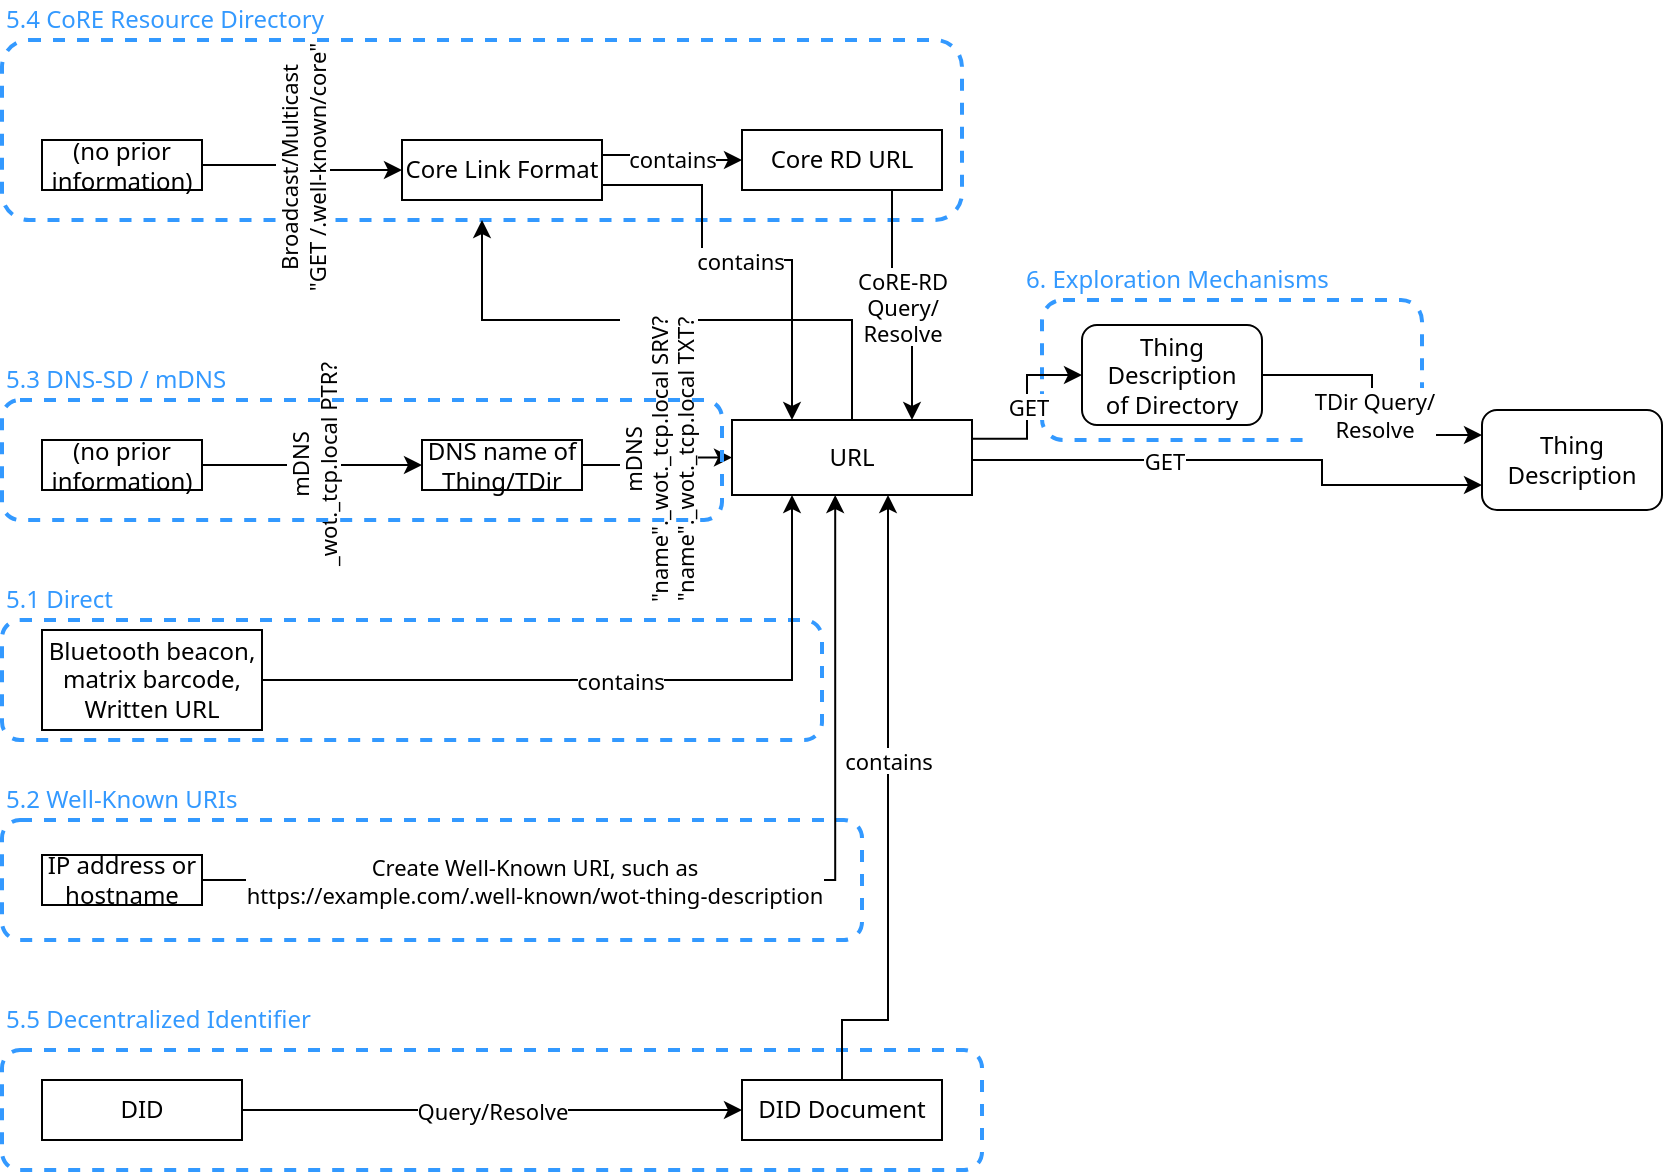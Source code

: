 <mxfile version="16.4.0" type="device"><diagram id="EUU0uG70BVmWCHlrxOuo" name="Page-1"><mxGraphModel dx="1952" dy="615" grid="1" gridSize="10" guides="1" tooltips="1" connect="1" arrows="1" fold="1" page="1" pageScale="1" pageWidth="850" pageHeight="1100" math="0" shadow="0" extFonts="Noto Sans^https://fonts.googleapis.com/css?family=Noto+Sans"><root><mxCell id="0"/><mxCell id="1" parent="0"/><mxCell id="IaaDOXxbcvO25jp5HzXw-26" value="" style="rounded=1;whiteSpace=wrap;html=1;fillColor=none;strokeWidth=2;dashed=1;strokeColor=#3399FF;fontFamily=Noto Sans;fontSource=https%3A%2F%2Ffonts.googleapis.com%2Fcss%3Ffamily%3DNoto%2BSans;" parent="1" vertex="1"><mxGeometry y="695" width="490" height="60" as="geometry"/></mxCell><mxCell id="IaaDOXxbcvO25jp5HzXw-24" value="" style="rounded=1;whiteSpace=wrap;html=1;fillColor=none;strokeWidth=2;dashed=1;strokeColor=#3399FF;fontFamily=Noto Sans;fontSource=https%3A%2F%2Ffonts.googleapis.com%2Fcss%3Ffamily%3DNoto%2BSans;" parent="1" vertex="1"><mxGeometry y="480" width="410" height="60" as="geometry"/></mxCell><mxCell id="IaaDOXxbcvO25jp5HzXw-19" value="" style="rounded=1;whiteSpace=wrap;html=1;fillColor=none;strokeWidth=2;dashed=1;strokeColor=#3399FF;fontFamily=Noto Sans;fontSource=https%3A%2F%2Ffonts.googleapis.com%2Fcss%3Ffamily%3DNoto%2BSans;" parent="1" vertex="1"><mxGeometry y="190" width="480" height="90" as="geometry"/></mxCell><mxCell id="IaaDOXxbcvO25jp5HzXw-28" value="" style="rounded=1;whiteSpace=wrap;html=1;fillColor=none;strokeWidth=2;dashed=1;strokeColor=#3399FF;fontFamily=Noto Sans;fontSource=https%3A%2F%2Ffonts.googleapis.com%2Fcss%3Ffamily%3DNoto%2BSans;" parent="1" vertex="1"><mxGeometry x="520" y="320" width="190" height="70" as="geometry"/></mxCell><mxCell id="Z3I2DZgx9jWYCCeo3zKG-24" value="CoRE-RD&lt;br&gt;&lt;div&gt;Query/&lt;/div&gt;&lt;div&gt;Resolve&lt;br&gt;&lt;/div&gt;" style="edgeStyle=orthogonalEdgeStyle;rounded=0;orthogonalLoop=1;jettySize=auto;html=1;exitX=0.75;exitY=0;exitDx=0;exitDy=0;entryX=0.75;entryY=1;entryDx=0;entryDy=0;startArrow=classic;startFill=1;endArrow=none;endFill=0;fontFamily=Noto Sans;fontSource=https%3A%2F%2Ffonts.googleapis.com%2Fcss%3Ffamily%3DNoto%2BSans;" parent="1" source="Z3I2DZgx9jWYCCeo3zKG-5" target="Z3I2DZgx9jWYCCeo3zKG-20" edge="1"><mxGeometry relative="1" as="geometry"><mxPoint x="749.04" y="240.99" as="targetPoint"/></mxGeometry></mxCell><mxCell id="RiIqF8UuUlekeBO_t_7H-3" value="&lt;div&gt;Thing&lt;/div&gt;&lt;div&gt;Description&lt;br&gt;&lt;/div&gt;" style="rounded=1;whiteSpace=wrap;html=1;fontFamily=Noto Sans;fontSource=https%3A%2F%2Ffonts.googleapis.com%2Fcss%3Ffamily%3DNoto%2BSans;" parent="1" vertex="1"><mxGeometry x="740" y="375" width="90" height="50" as="geometry"/></mxCell><mxCell id="Z3I2DZgx9jWYCCeo3zKG-6" style="edgeStyle=orthogonalEdgeStyle;rounded=0;orthogonalLoop=1;jettySize=auto;html=1;entryX=0;entryY=0.25;entryDx=0;entryDy=0;exitX=1;exitY=0.5;exitDx=0;exitDy=0;fontFamily=Noto Sans;fontSource=https%3A%2F%2Ffonts.googleapis.com%2Fcss%3Ffamily%3DNoto%2BSans;" parent="1" source="IaaDOXxbcvO25jp5HzXw-12" target="RiIqF8UuUlekeBO_t_7H-3" edge="1"><mxGeometry relative="1" as="geometry"><mxPoint x="660" y="277.5" as="sourcePoint"/><mxPoint x="710" y="377.5" as="targetPoint"/></mxGeometry></mxCell><mxCell id="Z3I2DZgx9jWYCCeo3zKG-10" value="&lt;div&gt;TDir Query/&lt;/div&gt;&lt;div&gt;Resolve&lt;br&gt;&lt;/div&gt;" style="edgeLabel;html=1;align=center;verticalAlign=middle;resizable=0;points=[];fontFamily=Noto Sans;fontSource=https%3A%2F%2Ffonts.googleapis.com%2Fcss%3Ffamily%3DNoto%2BSans;" parent="Z3I2DZgx9jWYCCeo3zKG-6" vertex="1" connectable="0"><mxGeometry x="0.067" y="1" relative="1" as="geometry"><mxPoint as="offset"/></mxGeometry></mxCell><mxCell id="IaaDOXxbcvO25jp5HzXw-11" value="&lt;div&gt;GET&lt;/div&gt;" style="edgeStyle=orthogonalEdgeStyle;rounded=0;orthogonalLoop=1;jettySize=auto;html=1;exitX=1;exitY=0.75;exitDx=0;exitDy=0;fontFamily=Noto Sans;fontSource=https%3A%2F%2Ffonts.googleapis.com%2Fcss%3Ffamily%3DNoto%2BSans;entryX=0;entryY=0.75;entryDx=0;entryDy=0;" parent="1" source="Z3I2DZgx9jWYCCeo3zKG-5" target="RiIqF8UuUlekeBO_t_7H-3" edge="1"><mxGeometry x="-0.245" relative="1" as="geometry"><mxPoint x="730" y="450" as="targetPoint"/><Array as="points"><mxPoint x="485" y="400"/><mxPoint x="660" y="400"/><mxPoint x="660" y="412"/></Array><mxPoint as="offset"/></mxGeometry></mxCell><mxCell id="qLCMJQ3V6eApqyI5j77z-5" value="" style="edgeStyle=orthogonalEdgeStyle;rounded=0;orthogonalLoop=1;jettySize=auto;html=1;" parent="1" source="Z3I2DZgx9jWYCCeo3zKG-5" target="IaaDOXxbcvO25jp5HzXw-19" edge="1"><mxGeometry relative="1" as="geometry"/></mxCell><mxCell id="Z3I2DZgx9jWYCCeo3zKG-5" value="URL" style="rounded=0;whiteSpace=wrap;html=1;fontFamily=Noto Sans;fontSource=https%3A%2F%2Ffonts.googleapis.com%2Fcss%3Ffamily%3DNoto%2BSans;points=[[0,0,0,0,0],[0,0.27,0,0,0],[0,0.5,0,0,0],[0,0.73,0,0,0],[0,1,0,0,0],[0.22,1,0,0,0],[0.25,0,0,0,0],[0.43,1,0,0,0],[0.5,0,0,0,0],[0.65,1,0,0,0],[0.75,0,0,0,0],[0.83,1,0,0,0],[1,0,0,0,0],[1,0.27,0,0,0],[1,0.5,0,0,0],[1,0.77,0,0,0],[1,1,0,0,0]];" parent="1" vertex="1"><mxGeometry x="365" y="380" width="120" height="37.5" as="geometry"/></mxCell><mxCell id="Z3I2DZgx9jWYCCeo3zKG-9" value="Query/Resolve" style="edgeStyle=orthogonalEdgeStyle;rounded=0;orthogonalLoop=1;jettySize=auto;html=1;exitX=1;exitY=0.5;exitDx=0;exitDy=0;entryX=0;entryY=0.5;entryDx=0;entryDy=0;fontFamily=Noto Sans;fontSource=https%3A%2F%2Ffonts.googleapis.com%2Fcss%3Ffamily%3DNoto%2BSans;" parent="1" source="Z3I2DZgx9jWYCCeo3zKG-7" target="Z3I2DZgx9jWYCCeo3zKG-8" edge="1"><mxGeometry relative="1" as="geometry"/></mxCell><mxCell id="Z3I2DZgx9jWYCCeo3zKG-7" value="DID" style="rounded=0;whiteSpace=wrap;html=1;fontFamily=Noto Sans;fontSource=https%3A%2F%2Ffonts.googleapis.com%2Fcss%3Ffamily%3DNoto%2BSans;" parent="1" vertex="1"><mxGeometry x="20" y="710" width="100" height="30" as="geometry"/></mxCell><mxCell id="Z3I2DZgx9jWYCCeo3zKG-12" value="contains" style="edgeStyle=orthogonalEdgeStyle;rounded=0;orthogonalLoop=1;jettySize=auto;html=1;exitX=0.5;exitY=0;exitDx=0;exitDy=0;fontFamily=Noto Sans;fontSource=https%3A%2F%2Ffonts.googleapis.com%2Fcss%3Ffamily%3DNoto%2BSans;entryX=0.65;entryY=1;entryDx=0;entryDy=0;entryPerimeter=0;" parent="1" source="Z3I2DZgx9jWYCCeo3zKG-8" target="Z3I2DZgx9jWYCCeo3zKG-5" edge="1"><mxGeometry x="0.16" relative="1" as="geometry"><mxPoint x="570" y="620" as="sourcePoint"/><mxPoint x="470" y="450" as="targetPoint"/><Array as="points"><mxPoint x="420" y="680"/><mxPoint x="443" y="680"/></Array><mxPoint as="offset"/></mxGeometry></mxCell><mxCell id="Z3I2DZgx9jWYCCeo3zKG-8" value="DID Document" style="rounded=0;whiteSpace=wrap;html=1;fontFamily=Noto Sans;fontSource=https%3A%2F%2Ffonts.googleapis.com%2Fcss%3Ffamily%3DNoto%2BSans;" parent="1" vertex="1"><mxGeometry x="370" y="710" width="100" height="30" as="geometry"/></mxCell><mxCell id="Z3I2DZgx9jWYCCeo3zKG-14" value="contains" style="edgeStyle=orthogonalEdgeStyle;rounded=0;orthogonalLoop=1;jettySize=auto;html=1;exitX=1;exitY=0.75;exitDx=0;exitDy=0;fontFamily=Noto Sans;fontSource=https%3A%2F%2Ffonts.googleapis.com%2Fcss%3Ffamily%3DNoto%2BSans;" parent="1" source="Z3I2DZgx9jWYCCeo3zKG-13" target="Z3I2DZgx9jWYCCeo3zKG-5" edge="1"><mxGeometry relative="1" as="geometry"><mxPoint x="410" y="360" as="targetPoint"/><Array as="points"><mxPoint x="350" y="263"/><mxPoint x="350" y="300"/><mxPoint x="395" y="300"/></Array></mxGeometry></mxCell><mxCell id="Z3I2DZgx9jWYCCeo3zKG-16" value="contains" style="edgeStyle=orthogonalEdgeStyle;rounded=0;orthogonalLoop=1;jettySize=auto;html=1;exitX=1;exitY=0.25;exitDx=0;exitDy=0;entryX=0;entryY=0.5;entryDx=0;entryDy=0;fontFamily=Noto Sans;fontSource=https%3A%2F%2Ffonts.googleapis.com%2Fcss%3Ffamily%3DNoto%2BSans;" parent="1" source="Z3I2DZgx9jWYCCeo3zKG-13" target="Z3I2DZgx9jWYCCeo3zKG-20" edge="1"><mxGeometry relative="1" as="geometry"><mxPoint x="560" y="255" as="targetPoint"/></mxGeometry></mxCell><mxCell id="Z3I2DZgx9jWYCCeo3zKG-13" value="Core Link Format" style="rounded=0;whiteSpace=wrap;html=1;fontFamily=Noto Sans;fontSource=https%3A%2F%2Ffonts.googleapis.com%2Fcss%3Ffamily%3DNoto%2BSans;" parent="1" vertex="1"><mxGeometry x="200" y="240" width="100" height="30" as="geometry"/></mxCell><mxCell id="Z3I2DZgx9jWYCCeo3zKG-26" value="&lt;div&gt;Broadcast/Multicast &lt;br&gt;&lt;/div&gt;&lt;div&gt;&quot;GET /.well-known/core&quot;&lt;br&gt;&lt;/div&gt;" style="edgeStyle=orthogonalEdgeStyle;rounded=0;orthogonalLoop=1;jettySize=auto;html=1;exitX=1;exitY=0.5;exitDx=0;exitDy=0;entryX=0;entryY=0.5;entryDx=0;entryDy=0;startArrow=none;startFill=0;endArrow=classic;endFill=1;horizontal=0;fontFamily=Noto Sans;fontSource=https%3A%2F%2Ffonts.googleapis.com%2Fcss%3Ffamily%3DNoto%2BSans;" parent="1" source="Z3I2DZgx9jWYCCeo3zKG-19" target="Z3I2DZgx9jWYCCeo3zKG-13" edge="1"><mxGeometry relative="1" as="geometry"/></mxCell><mxCell id="IaaDOXxbcvO25jp5HzXw-2" value="&lt;div&gt;mDNS&lt;/div&gt;&lt;div&gt;_wot._tcp.local PTR?&lt;br&gt;&lt;/div&gt;" style="edgeStyle=orthogonalEdgeStyle;rounded=0;orthogonalLoop=1;jettySize=auto;html=1;entryX=0;entryY=0.5;entryDx=0;entryDy=0;exitX=1;exitY=0.5;exitDx=0;exitDy=0;horizontal=0;fontFamily=Noto Sans;fontSource=https%3A%2F%2Ffonts.googleapis.com%2Fcss%3Ffamily%3DNoto%2BSans;" parent="1" source="IaaDOXxbcvO25jp5HzXw-18" target="IaaDOXxbcvO25jp5HzXw-1" edge="1"><mxGeometry relative="1" as="geometry"><mxPoint x="140" y="250" as="sourcePoint"/></mxGeometry></mxCell><mxCell id="Z3I2DZgx9jWYCCeo3zKG-19" value="&lt;div&gt;(no prior&lt;/div&gt;&lt;div&gt;information)&lt;br&gt;&lt;/div&gt;" style="rounded=0;whiteSpace=wrap;html=1;fontFamily=Noto Sans;fontSource=https%3A%2F%2Ffonts.googleapis.com%2Fcss%3Ffamily%3DNoto%2BSans;" parent="1" vertex="1"><mxGeometry x="20" y="240" width="80" height="25" as="geometry"/></mxCell><mxCell id="Z3I2DZgx9jWYCCeo3zKG-20" value="Core RD URL" style="rounded=0;whiteSpace=wrap;html=1;fontFamily=Noto Sans;fontSource=https%3A%2F%2Ffonts.googleapis.com%2Fcss%3Ffamily%3DNoto%2BSans;" parent="1" vertex="1"><mxGeometry x="370" y="235" width="100" height="30" as="geometry"/></mxCell><mxCell id="IaaDOXxbcvO25jp5HzXw-4" value="&lt;div&gt;mDNS&lt;/div&gt;&lt;div&gt;&quot;name&quot;._wot._tcp.local SRV?&lt;/div&gt;&lt;div&gt;&quot;name&quot;._wot._tcp.local TXT?&lt;br&gt;&lt;/div&gt;" style="edgeStyle=orthogonalEdgeStyle;rounded=0;orthogonalLoop=1;jettySize=auto;html=1;exitX=1;exitY=0.5;exitDx=0;exitDy=0;entryX=0;entryY=0.5;entryDx=0;entryDy=0;horizontal=0;fontFamily=Noto Sans;fontSource=https%3A%2F%2Ffonts.googleapis.com%2Fcss%3Ffamily%3DNoto%2BSans;" parent="1" source="IaaDOXxbcvO25jp5HzXw-1" target="Z3I2DZgx9jWYCCeo3zKG-5" edge="1"><mxGeometry relative="1" as="geometry"><mxPoint x="140" y="337.5" as="targetPoint"/></mxGeometry></mxCell><mxCell id="IaaDOXxbcvO25jp5HzXw-1" value="DNS name of Thing/TDir" style="rounded=0;whiteSpace=wrap;html=1;fontFamily=Noto Sans;fontSource=https%3A%2F%2Ffonts.googleapis.com%2Fcss%3Ffamily%3DNoto%2BSans;" parent="1" vertex="1"><mxGeometry x="210" y="390" width="80" height="25" as="geometry"/></mxCell><mxCell id="IaaDOXxbcvO25jp5HzXw-7" value="contains" style="edgeStyle=orthogonalEdgeStyle;rounded=0;orthogonalLoop=1;jettySize=auto;html=1;exitX=1;exitY=0.5;exitDx=0;exitDy=0;entryX=0.25;entryY=1;entryDx=0;entryDy=0;fontFamily=Noto Sans;fontSource=https%3A%2F%2Ffonts.googleapis.com%2Fcss%3Ffamily%3DNoto%2BSans;" parent="1" source="IaaDOXxbcvO25jp5HzXw-6" target="Z3I2DZgx9jWYCCeo3zKG-5" edge="1"><mxGeometry relative="1" as="geometry"><mxPoint x="380" y="430" as="targetPoint"/></mxGeometry></mxCell><mxCell id="IaaDOXxbcvO25jp5HzXw-6" value="&lt;div&gt;Bluetooth beacon,&lt;/div&gt;&lt;div&gt;matrix barcode,&lt;/div&gt;&lt;div&gt;Written URL&lt;/div&gt;" style="rounded=0;whiteSpace=wrap;html=1;fontFamily=Noto Sans;fontSource=https%3A%2F%2Ffonts.googleapis.com%2Fcss%3Ffamily%3DNoto%2BSans;" parent="1" vertex="1"><mxGeometry x="20" y="485" width="110" height="50" as="geometry"/></mxCell><mxCell id="IaaDOXxbcvO25jp5HzXw-12" value="&lt;div&gt;Thing&lt;/div&gt;&lt;div&gt;Description&lt;/div&gt;&lt;div&gt;of Directory&lt;br&gt;&lt;/div&gt;" style="rounded=1;whiteSpace=wrap;html=1;fontFamily=Noto Sans;fontSource=https%3A%2F%2Ffonts.googleapis.com%2Fcss%3Ffamily%3DNoto%2BSans;" parent="1" vertex="1"><mxGeometry x="540" y="332.5" width="90" height="50" as="geometry"/></mxCell><mxCell id="IaaDOXxbcvO25jp5HzXw-13" value="&lt;div&gt;GET&lt;/div&gt;" style="edgeStyle=orthogonalEdgeStyle;rounded=0;orthogonalLoop=1;jettySize=auto;html=1;entryX=0;entryY=0.5;entryDx=0;entryDy=0;exitX=1;exitY=0.25;exitDx=0;exitDy=0;fontFamily=Noto Sans;fontSource=https%3A%2F%2Ffonts.googleapis.com%2Fcss%3Ffamily%3DNoto%2BSans;" parent="1" source="Z3I2DZgx9jWYCCeo3zKG-5" target="IaaDOXxbcvO25jp5HzXw-12" edge="1"><mxGeometry relative="1" as="geometry"><mxPoint x="470" y="420" as="sourcePoint"/><mxPoint x="550" y="475" as="targetPoint"/></mxGeometry></mxCell><mxCell id="IaaDOXxbcvO25jp5HzXw-18" value="&lt;div&gt;(no prior&lt;/div&gt;&lt;div&gt;information)&lt;br&gt;&lt;/div&gt;" style="rounded=0;whiteSpace=wrap;html=1;fontFamily=Noto Sans;fontSource=https%3A%2F%2Ffonts.googleapis.com%2Fcss%3Ffamily%3DNoto%2BSans;" parent="1" vertex="1"><mxGeometry x="20" y="390" width="80" height="25" as="geometry"/></mxCell><mxCell id="IaaDOXxbcvO25jp5HzXw-21" value="5.4 CoRE Resource Directory" style="text;html=1;strokeColor=none;fillColor=none;align=left;verticalAlign=middle;whiteSpace=wrap;rounded=0;dashed=1;fontColor=#3399FF;fontFamily=Noto Sans;fontSource=https%3A%2F%2Ffonts.googleapis.com%2Fcss%3Ffamily%3DNoto%2BSans;" parent="1" vertex="1"><mxGeometry y="170" width="180" height="20" as="geometry"/></mxCell><mxCell id="IaaDOXxbcvO25jp5HzXw-22" value="" style="rounded=1;whiteSpace=wrap;html=1;fillColor=none;strokeWidth=2;dashed=1;strokeColor=#3399FF;fontFamily=Noto Sans;fontSource=https%3A%2F%2Ffonts.googleapis.com%2Fcss%3Ffamily%3DNoto%2BSans;" parent="1" vertex="1"><mxGeometry y="370" width="360" height="60" as="geometry"/></mxCell><mxCell id="IaaDOXxbcvO25jp5HzXw-23" value="5.3 DNS-SD / mDNS" style="text;html=1;strokeColor=none;fillColor=none;align=left;verticalAlign=middle;whiteSpace=wrap;rounded=0;dashed=1;fontColor=#3399FF;fontFamily=Noto Sans;fontSource=https%3A%2F%2Ffonts.googleapis.com%2Fcss%3Ffamily%3DNoto%2BSans;" parent="1" vertex="1"><mxGeometry y="350" width="180" height="20" as="geometry"/></mxCell><mxCell id="IaaDOXxbcvO25jp5HzXw-25" value="5.1 Direct" style="text;html=1;strokeColor=none;fillColor=none;align=left;verticalAlign=middle;whiteSpace=wrap;rounded=0;dashed=1;fontColor=#3399FF;fontFamily=Noto Sans;fontSource=https%3A%2F%2Ffonts.googleapis.com%2Fcss%3Ffamily%3DNoto%2BSans;" parent="1" vertex="1"><mxGeometry y="460" width="180" height="20" as="geometry"/></mxCell><mxCell id="IaaDOXxbcvO25jp5HzXw-27" value="5.5 Decentralized Identifier" style="text;html=1;strokeColor=none;fillColor=none;align=left;verticalAlign=middle;whiteSpace=wrap;rounded=0;dashed=1;fontColor=#3399FF;fontFamily=Noto Sans;fontSource=https%3A%2F%2Ffonts.googleapis.com%2Fcss%3Ffamily%3DNoto%2BSans;" parent="1" vertex="1"><mxGeometry y="670" width="180" height="20" as="geometry"/></mxCell><mxCell id="IaaDOXxbcvO25jp5HzXw-29" value="6. Exploration Mechanisms" style="text;html=1;strokeColor=none;fillColor=none;align=left;verticalAlign=middle;whiteSpace=wrap;rounded=0;dashed=1;fontColor=#3399FF;fontFamily=Noto Sans;fontSource=https%3A%2F%2Ffonts.googleapis.com%2Fcss%3Ffamily%3DNoto%2BSans;" parent="1" vertex="1"><mxGeometry x="510" y="300" width="180" height="20" as="geometry"/></mxCell><mxCell id="w8uqy7LiZfYx2dJa-kWT-1" value="" style="rounded=1;whiteSpace=wrap;html=1;fillColor=none;strokeWidth=2;dashed=1;strokeColor=#3399FF;fontFamily=Noto Sans;fontSource=https%3A%2F%2Ffonts.googleapis.com%2Fcss%3Ffamily%3DNoto%2BSans;" parent="1" vertex="1"><mxGeometry y="580" width="430" height="60" as="geometry"/></mxCell><mxCell id="w8uqy7LiZfYx2dJa-kWT-4" value="Create Well-Known URI, such as&lt;br&gt;https://example.com/.well-known/wot-thing-description" style="edgeStyle=orthogonalEdgeStyle;rounded=0;orthogonalLoop=1;jettySize=auto;html=1;exitX=1;exitY=0.5;exitDx=0;exitDy=0;startArrow=none;startFill=0;endArrow=classic;endFill=1;horizontal=1;fontFamily=Noto Sans;fontSource=https%3A%2F%2Ffonts.googleapis.com%2Fcss%3Ffamily%3DNoto%2BSans;entryX=0.43;entryY=1;entryDx=0;entryDy=0;entryPerimeter=0;" parent="1" source="w8uqy7LiZfYx2dJa-kWT-5" target="Z3I2DZgx9jWYCCeo3zKG-5" edge="1"><mxGeometry x="-0.349" relative="1" as="geometry"><mxPoint x="420" y="430" as="targetPoint"/><mxPoint as="offset"/></mxGeometry></mxCell><mxCell id="w8uqy7LiZfYx2dJa-kWT-5" value="IP address or hostname" style="rounded=0;whiteSpace=wrap;html=1;fontFamily=Noto Sans;fontSource=https%3A%2F%2Ffonts.googleapis.com%2Fcss%3Ffamily%3DNoto%2BSans;" parent="1" vertex="1"><mxGeometry x="20" y="597.5" width="80" height="25" as="geometry"/></mxCell><mxCell id="w8uqy7LiZfYx2dJa-kWT-7" value="5.2 Well-Known URIs" style="text;html=1;strokeColor=none;fillColor=none;align=left;verticalAlign=middle;whiteSpace=wrap;rounded=0;dashed=1;fontColor=#3399FF;fontFamily=Noto Sans;fontSource=https%3A%2F%2Ffonts.googleapis.com%2Fcss%3Ffamily%3DNoto%2BSans;" parent="1" vertex="1"><mxGeometry y="560" width="180" height="20" as="geometry"/></mxCell></root></mxGraphModel></diagram></mxfile>